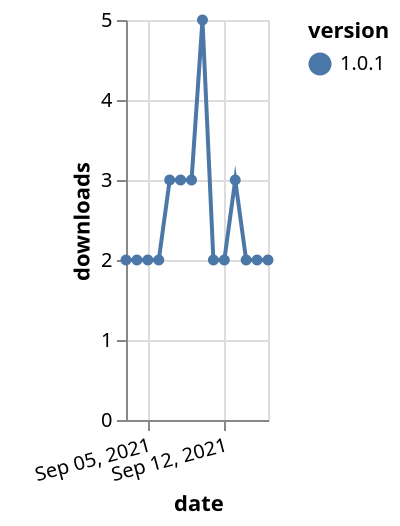 {"$schema": "https://vega.github.io/schema/vega-lite/v5.json", "description": "A simple bar chart with embedded data.", "data": {"values": [{"date": "2021-09-03", "total": 2522, "delta": 2, "version": "1.0.1"}, {"date": "2021-09-04", "total": 2524, "delta": 2, "version": "1.0.1"}, {"date": "2021-09-05", "total": 2526, "delta": 2, "version": "1.0.1"}, {"date": "2021-09-06", "total": 2528, "delta": 2, "version": "1.0.1"}, {"date": "2021-09-07", "total": 2531, "delta": 3, "version": "1.0.1"}, {"date": "2021-09-08", "total": 2534, "delta": 3, "version": "1.0.1"}, {"date": "2021-09-09", "total": 2537, "delta": 3, "version": "1.0.1"}, {"date": "2021-09-10", "total": 2542, "delta": 5, "version": "1.0.1"}, {"date": "2021-09-11", "total": 2544, "delta": 2, "version": "1.0.1"}, {"date": "2021-09-12", "total": 2546, "delta": 2, "version": "1.0.1"}, {"date": "2021-09-13", "total": 2549, "delta": 3, "version": "1.0.1"}, {"date": "2021-09-14", "total": 2551, "delta": 2, "version": "1.0.1"}, {"date": "2021-09-15", "total": 2553, "delta": 2, "version": "1.0.1"}, {"date": "2021-09-16", "total": 2555, "delta": 2, "version": "1.0.1"}]}, "width": "container", "mark": {"type": "line", "point": {"filled": true}}, "encoding": {"x": {"field": "date", "type": "temporal", "timeUnit": "yearmonthdate", "title": "date", "axis": {"labelAngle": -15}}, "y": {"field": "delta", "type": "quantitative", "title": "downloads"}, "color": {"field": "version", "type": "nominal"}, "tooltip": {"field": "delta"}}}